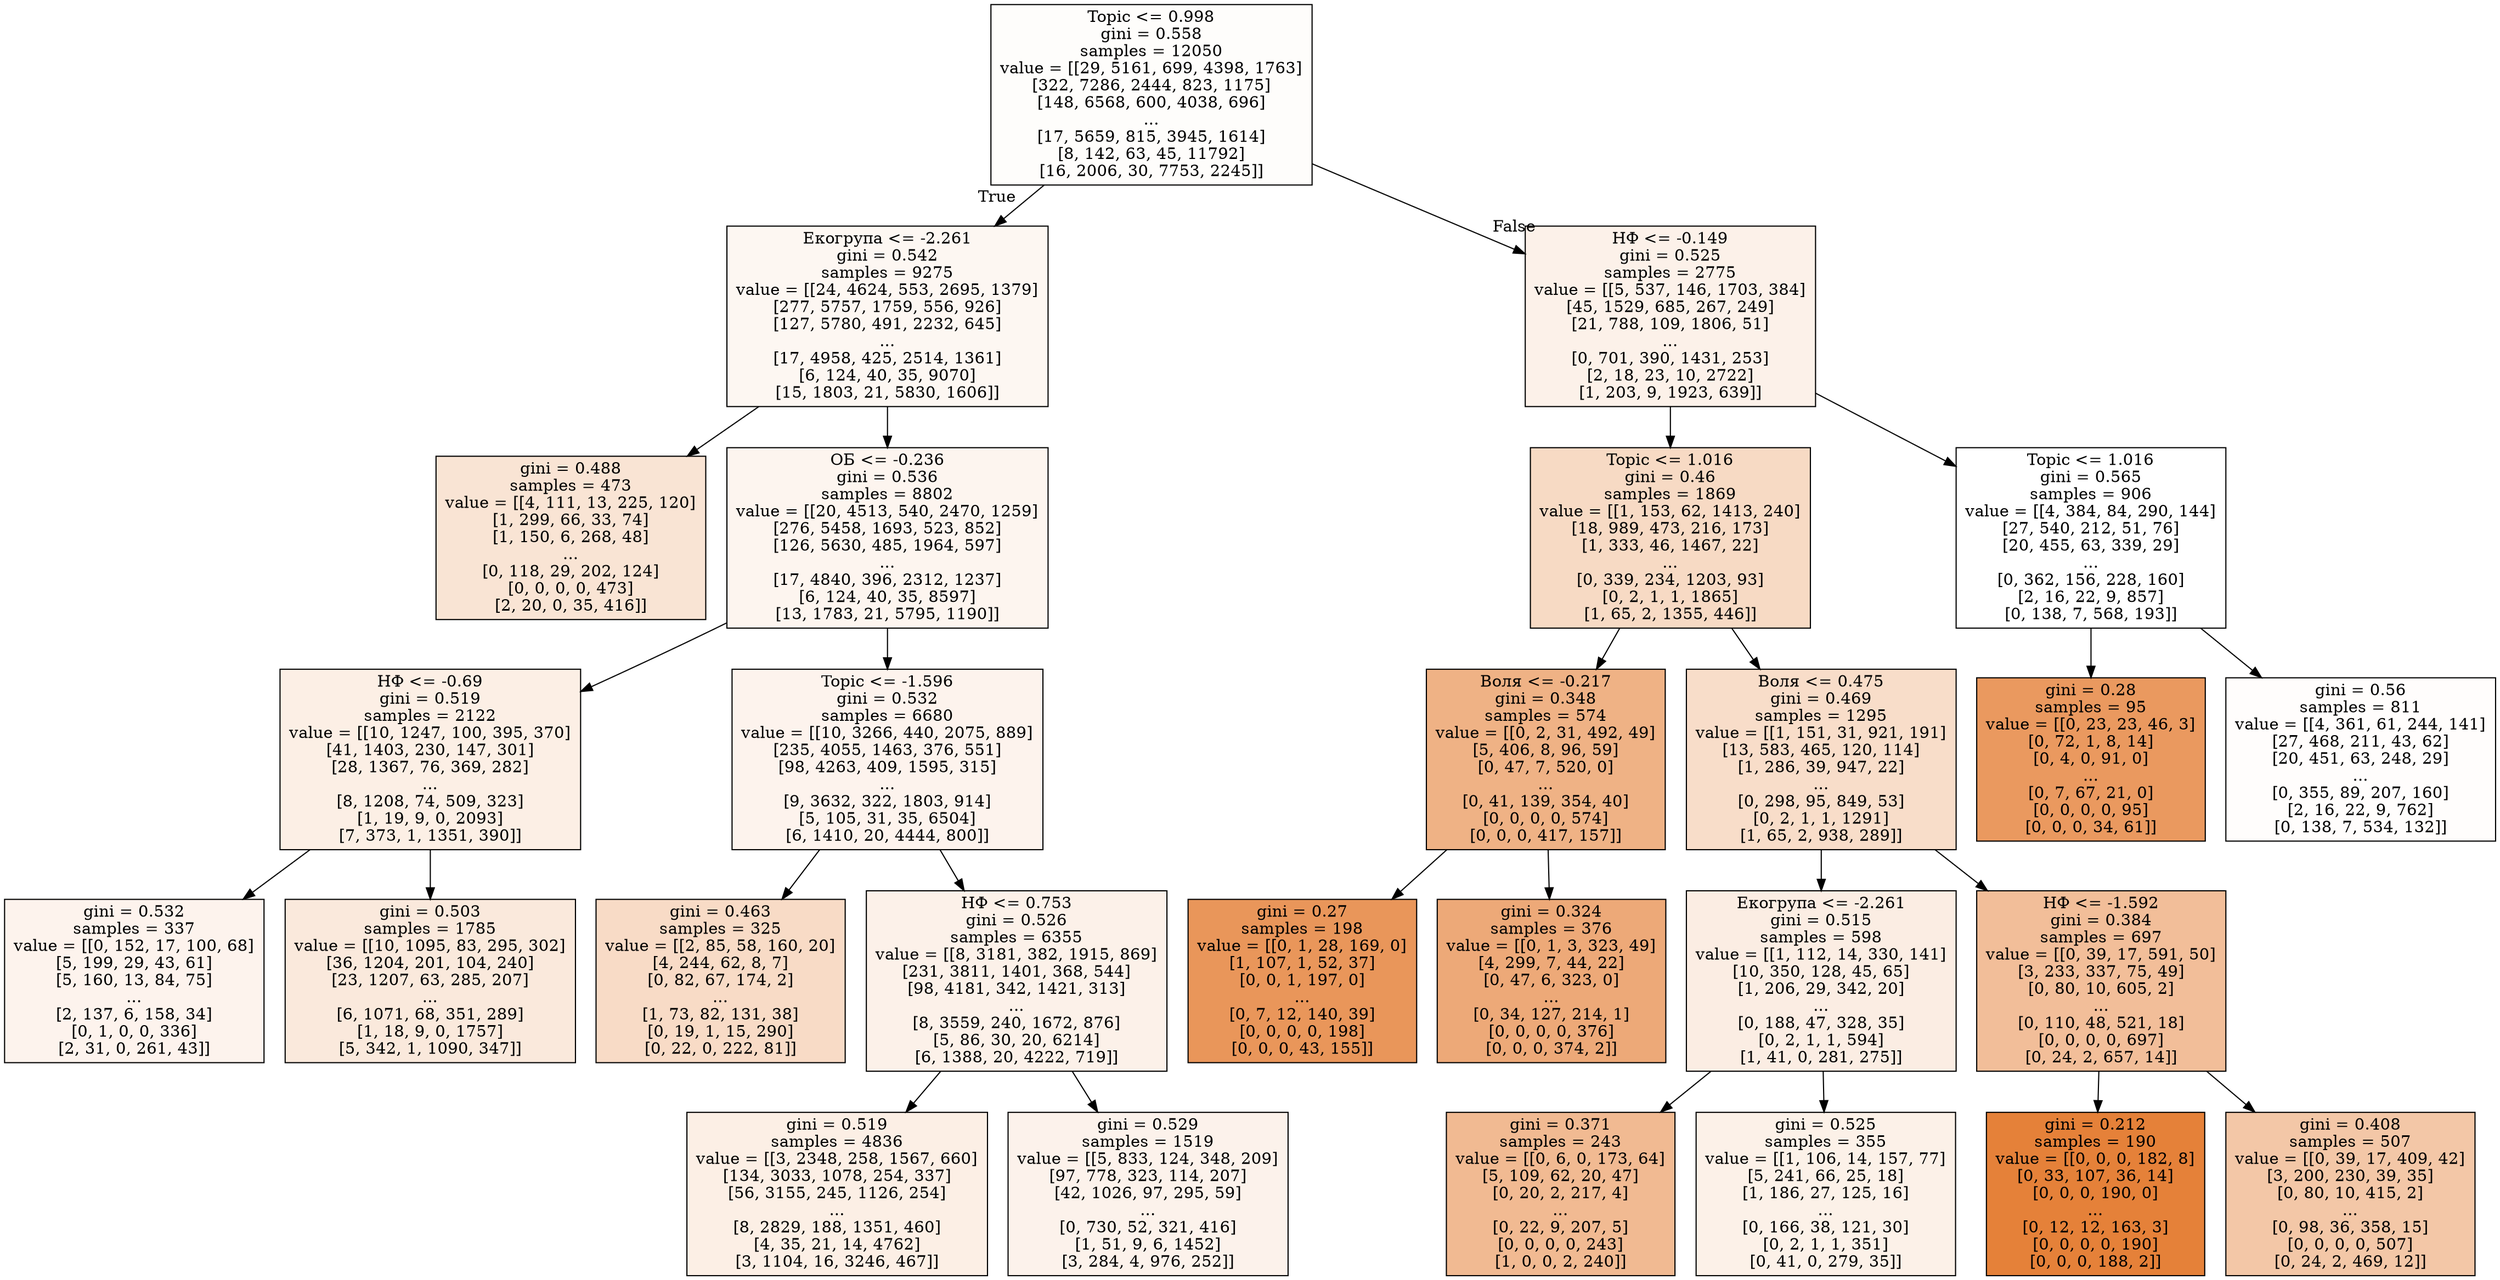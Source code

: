 digraph Tree {
node [shape=box, style="filled", color="black"] ;
0 [label="Topic <= 0.998\ngini = 0.558\nsamples = 12050\nvalue = [[29, 5161, 699, 4398, 1763]\n[322, 7286, 2444, 823, 1175]\n[148, 6568, 600, 4038, 696]\n...\n[17, 5659, 815, 3945, 1614]\n[8, 142, 63, 45, 11792]\n[16, 2006, 30, 7753, 2245]]", fillcolor="#fefdfb"] ;
1 [label="Екогрупа <= -2.261\ngini = 0.542\nsamples = 9275\nvalue = [[24, 4624, 553, 2695, 1379]\n[277, 5757, 1759, 556, 926]\n[127, 5780, 491, 2232, 645]\n...\n[17, 4958, 425, 2514, 1361]\n[6, 124, 40, 35, 9070]\n[15, 1803, 21, 5830, 1606]]", fillcolor="#fdf7f2"] ;
0 -> 1 [labeldistance=2.5, labelangle=45, headlabel="True"] ;
5 [label="gini = 0.488\nsamples = 473\nvalue = [[4, 111, 13, 225, 120]\n[1, 299, 66, 33, 74]\n[1, 150, 6, 268, 48]\n...\n[0, 118, 29, 202, 124]\n[0, 0, 0, 0, 473]\n[2, 20, 0, 35, 416]]", fillcolor="#f9e4d4"] ;
1 -> 5 ;
6 [label="ОБ <= -0.236\ngini = 0.536\nsamples = 8802\nvalue = [[20, 4513, 540, 2470, 1259]\n[276, 5458, 1693, 523, 852]\n[126, 5630, 485, 1964, 597]\n...\n[17, 4840, 396, 2312, 1237]\n[6, 124, 40, 35, 8597]\n[13, 1783, 21, 5795, 1190]]", fillcolor="#fdf5ef"] ;
1 -> 6 ;
7 [label="НФ <= -0.69\ngini = 0.519\nsamples = 2122\nvalue = [[10, 1247, 100, 395, 370]\n[41, 1403, 230, 147, 301]\n[28, 1367, 76, 369, 282]\n...\n[8, 1208, 74, 509, 323]\n[1, 19, 9, 0, 2093]\n[7, 373, 1, 1351, 390]]", fillcolor="#fcefe5"] ;
6 -> 7 ;
23 [label="gini = 0.532\nsamples = 337\nvalue = [[0, 152, 17, 100, 68]\n[5, 199, 29, 43, 61]\n[5, 160, 13, 84, 75]\n...\n[2, 137, 6, 158, 34]\n[0, 1, 0, 0, 336]\n[2, 31, 0, 261, 43]]", fillcolor="#fdf3ed"] ;
7 -> 23 ;
24 [label="gini = 0.503\nsamples = 1785\nvalue = [[10, 1095, 83, 295, 302]\n[36, 1204, 201, 104, 240]\n[23, 1207, 63, 285, 207]\n...\n[6, 1071, 68, 351, 289]\n[1, 18, 9, 0, 1757]\n[5, 342, 1, 1090, 347]]", fillcolor="#fae9dc"] ;
7 -> 24 ;
8 [label="Topic <= -1.596\ngini = 0.532\nsamples = 6680\nvalue = [[10, 3266, 440, 2075, 889]\n[235, 4055, 1463, 376, 551]\n[98, 4263, 409, 1595, 315]\n...\n[9, 3632, 322, 1803, 914]\n[5, 105, 31, 35, 6504]\n[6, 1410, 20, 4444, 800]]", fillcolor="#fdf3ed"] ;
6 -> 8 ;
9 [label="gini = 0.463\nsamples = 325\nvalue = [[2, 85, 58, 160, 20]\n[4, 244, 62, 8, 7]\n[0, 82, 67, 174, 2]\n...\n[1, 73, 82, 131, 38]\n[0, 19, 1, 15, 290]\n[0, 22, 0, 222, 81]]", fillcolor="#f8dbc6"] ;
8 -> 9 ;
10 [label="НФ <= 0.753\ngini = 0.526\nsamples = 6355\nvalue = [[8, 3181, 382, 1915, 869]\n[231, 3811, 1401, 368, 544]\n[98, 4181, 342, 1421, 313]\n...\n[8, 3559, 240, 1672, 876]\n[5, 86, 30, 20, 6214]\n[6, 1388, 20, 4222, 719]]", fillcolor="#fcf1e9"] ;
8 -> 10 ;
13 [label="gini = 0.519\nsamples = 4836\nvalue = [[3, 2348, 258, 1567, 660]\n[134, 3033, 1078, 254, 337]\n[56, 3155, 245, 1126, 254]\n...\n[8, 2829, 188, 1351, 460]\n[4, 35, 21, 14, 4762]\n[3, 1104, 16, 3246, 467]]", fillcolor="#fcefe5"] ;
10 -> 13 ;
14 [label="gini = 0.529\nsamples = 1519\nvalue = [[5, 833, 124, 348, 209]\n[97, 778, 323, 114, 207]\n[42, 1026, 97, 295, 59]\n...\n[0, 730, 52, 321, 416]\n[1, 51, 9, 6, 1452]\n[3, 284, 4, 976, 252]]", fillcolor="#fcf2eb"] ;
10 -> 14 ;
2 [label="НФ <= -0.149\ngini = 0.525\nsamples = 2775\nvalue = [[5, 537, 146, 1703, 384]\n[45, 1529, 685, 267, 249]\n[21, 788, 109, 1806, 51]\n...\n[0, 701, 390, 1431, 253]\n[2, 18, 23, 10, 2722]\n[1, 203, 9, 1923, 639]]", fillcolor="#fcf1e9"] ;
0 -> 2 [labeldistance=2.5, labelangle=-45, headlabel="False"] ;
3 [label="Topic <= 1.016\ngini = 0.46\nsamples = 1869\nvalue = [[1, 153, 62, 1413, 240]\n[18, 989, 473, 216, 173]\n[1, 333, 46, 1467, 22]\n...\n[0, 339, 234, 1203, 93]\n[0, 2, 1, 1, 1865]\n[1, 65, 2, 1355, 446]]", fillcolor="#f7dac4"] ;
2 -> 3 ;
11 [label="Воля <= -0.217\ngini = 0.348\nsamples = 574\nvalue = [[0, 2, 31, 492, 49]\n[5, 406, 8, 96, 59]\n[0, 47, 7, 520, 0]\n...\n[0, 41, 139, 354, 40]\n[0, 0, 0, 0, 574]\n[0, 0, 0, 417, 157]]", fillcolor="#efb285"] ;
3 -> 11 ;
21 [label="gini = 0.27\nsamples = 198\nvalue = [[0, 1, 28, 169, 0]\n[1, 107, 1, 52, 37]\n[0, 0, 1, 197, 0]\n...\n[0, 7, 12, 140, 39]\n[0, 0, 0, 0, 198]\n[0, 0, 0, 43, 155]]", fillcolor="#e9965a"] ;
11 -> 21 ;
22 [label="gini = 0.324\nsamples = 376\nvalue = [[0, 1, 3, 323, 49]\n[4, 299, 7, 44, 22]\n[0, 47, 6, 323, 0]\n...\n[0, 34, 127, 214, 1]\n[0, 0, 0, 0, 376]\n[0, 0, 0, 374, 2]]", fillcolor="#eda978"] ;
11 -> 22 ;
12 [label="Воля <= 0.475\ngini = 0.469\nsamples = 1295\nvalue = [[1, 151, 31, 921, 191]\n[13, 583, 465, 120, 114]\n[1, 286, 39, 947, 22]\n...\n[0, 298, 95, 849, 53]\n[0, 2, 1, 1, 1291]\n[1, 65, 2, 938, 289]]", fillcolor="#f8ddc9"] ;
3 -> 12 ;
15 [label="Екогрупа <= -2.261\ngini = 0.515\nsamples = 598\nvalue = [[1, 112, 14, 330, 141]\n[10, 350, 128, 45, 65]\n[1, 206, 29, 342, 20]\n...\n[0, 188, 47, 328, 35]\n[0, 2, 1, 1, 594]\n[1, 41, 0, 281, 275]]", fillcolor="#fbede3"] ;
12 -> 15 ;
17 [label="gini = 0.371\nsamples = 243\nvalue = [[0, 6, 0, 173, 64]\n[5, 109, 62, 20, 47]\n[0, 20, 2, 217, 4]\n...\n[0, 22, 9, 207, 5]\n[0, 0, 0, 0, 243]\n[1, 0, 0, 2, 240]]", fillcolor="#f1ba92"] ;
15 -> 17 ;
18 [label="gini = 0.525\nsamples = 355\nvalue = [[1, 106, 14, 157, 77]\n[5, 241, 66, 25, 18]\n[1, 186, 27, 125, 16]\n...\n[0, 166, 38, 121, 30]\n[0, 2, 1, 1, 351]\n[0, 41, 0, 279, 35]]", fillcolor="#fcf1e8"] ;
15 -> 18 ;
16 [label="НФ <= -1.592\ngini = 0.384\nsamples = 697\nvalue = [[0, 39, 17, 591, 50]\n[3, 233, 337, 75, 49]\n[0, 80, 10, 605, 2]\n...\n[0, 110, 48, 521, 18]\n[0, 0, 0, 0, 697]\n[0, 24, 2, 657, 14]]", fillcolor="#f2be99"] ;
12 -> 16 ;
25 [label="gini = 0.212\nsamples = 190\nvalue = [[0, 0, 0, 182, 8]\n[0, 33, 107, 36, 14]\n[0, 0, 0, 190, 0]\n...\n[0, 12, 12, 163, 3]\n[0, 0, 0, 0, 190]\n[0, 0, 0, 188, 2]]", fillcolor="#e58139"] ;
16 -> 25 ;
26 [label="gini = 0.408\nsamples = 507\nvalue = [[0, 39, 17, 409, 42]\n[3, 200, 230, 39, 35]\n[0, 80, 10, 415, 2]\n...\n[0, 98, 36, 358, 15]\n[0, 0, 0, 0, 507]\n[0, 24, 2, 469, 12]]", fillcolor="#f3c7a7"] ;
16 -> 26 ;
4 [label="Topic <= 1.016\ngini = 0.565\nsamples = 906\nvalue = [[4, 384, 84, 290, 144]\n[27, 540, 212, 51, 76]\n[20, 455, 63, 339, 29]\n...\n[0, 362, 156, 228, 160]\n[2, 16, 22, 9, 857]\n[0, 138, 7, 568, 193]]", fillcolor="#ffffff"] ;
2 -> 4 ;
19 [label="gini = 0.28\nsamples = 95\nvalue = [[0, 23, 23, 46, 3]\n[0, 72, 1, 8, 14]\n[0, 4, 0, 91, 0]\n...\n[0, 7, 67, 21, 0]\n[0, 0, 0, 0, 95]\n[0, 0, 0, 34, 61]]", fillcolor="#ea995f"] ;
4 -> 19 ;
20 [label="gini = 0.56\nsamples = 811\nvalue = [[4, 361, 61, 244, 141]\n[27, 468, 211, 43, 62]\n[20, 451, 63, 248, 29]\n...\n[0, 355, 89, 207, 160]\n[2, 16, 22, 9, 762]\n[0, 138, 7, 534, 132]]", fillcolor="#fffdfc"] ;
4 -> 20 ;
}